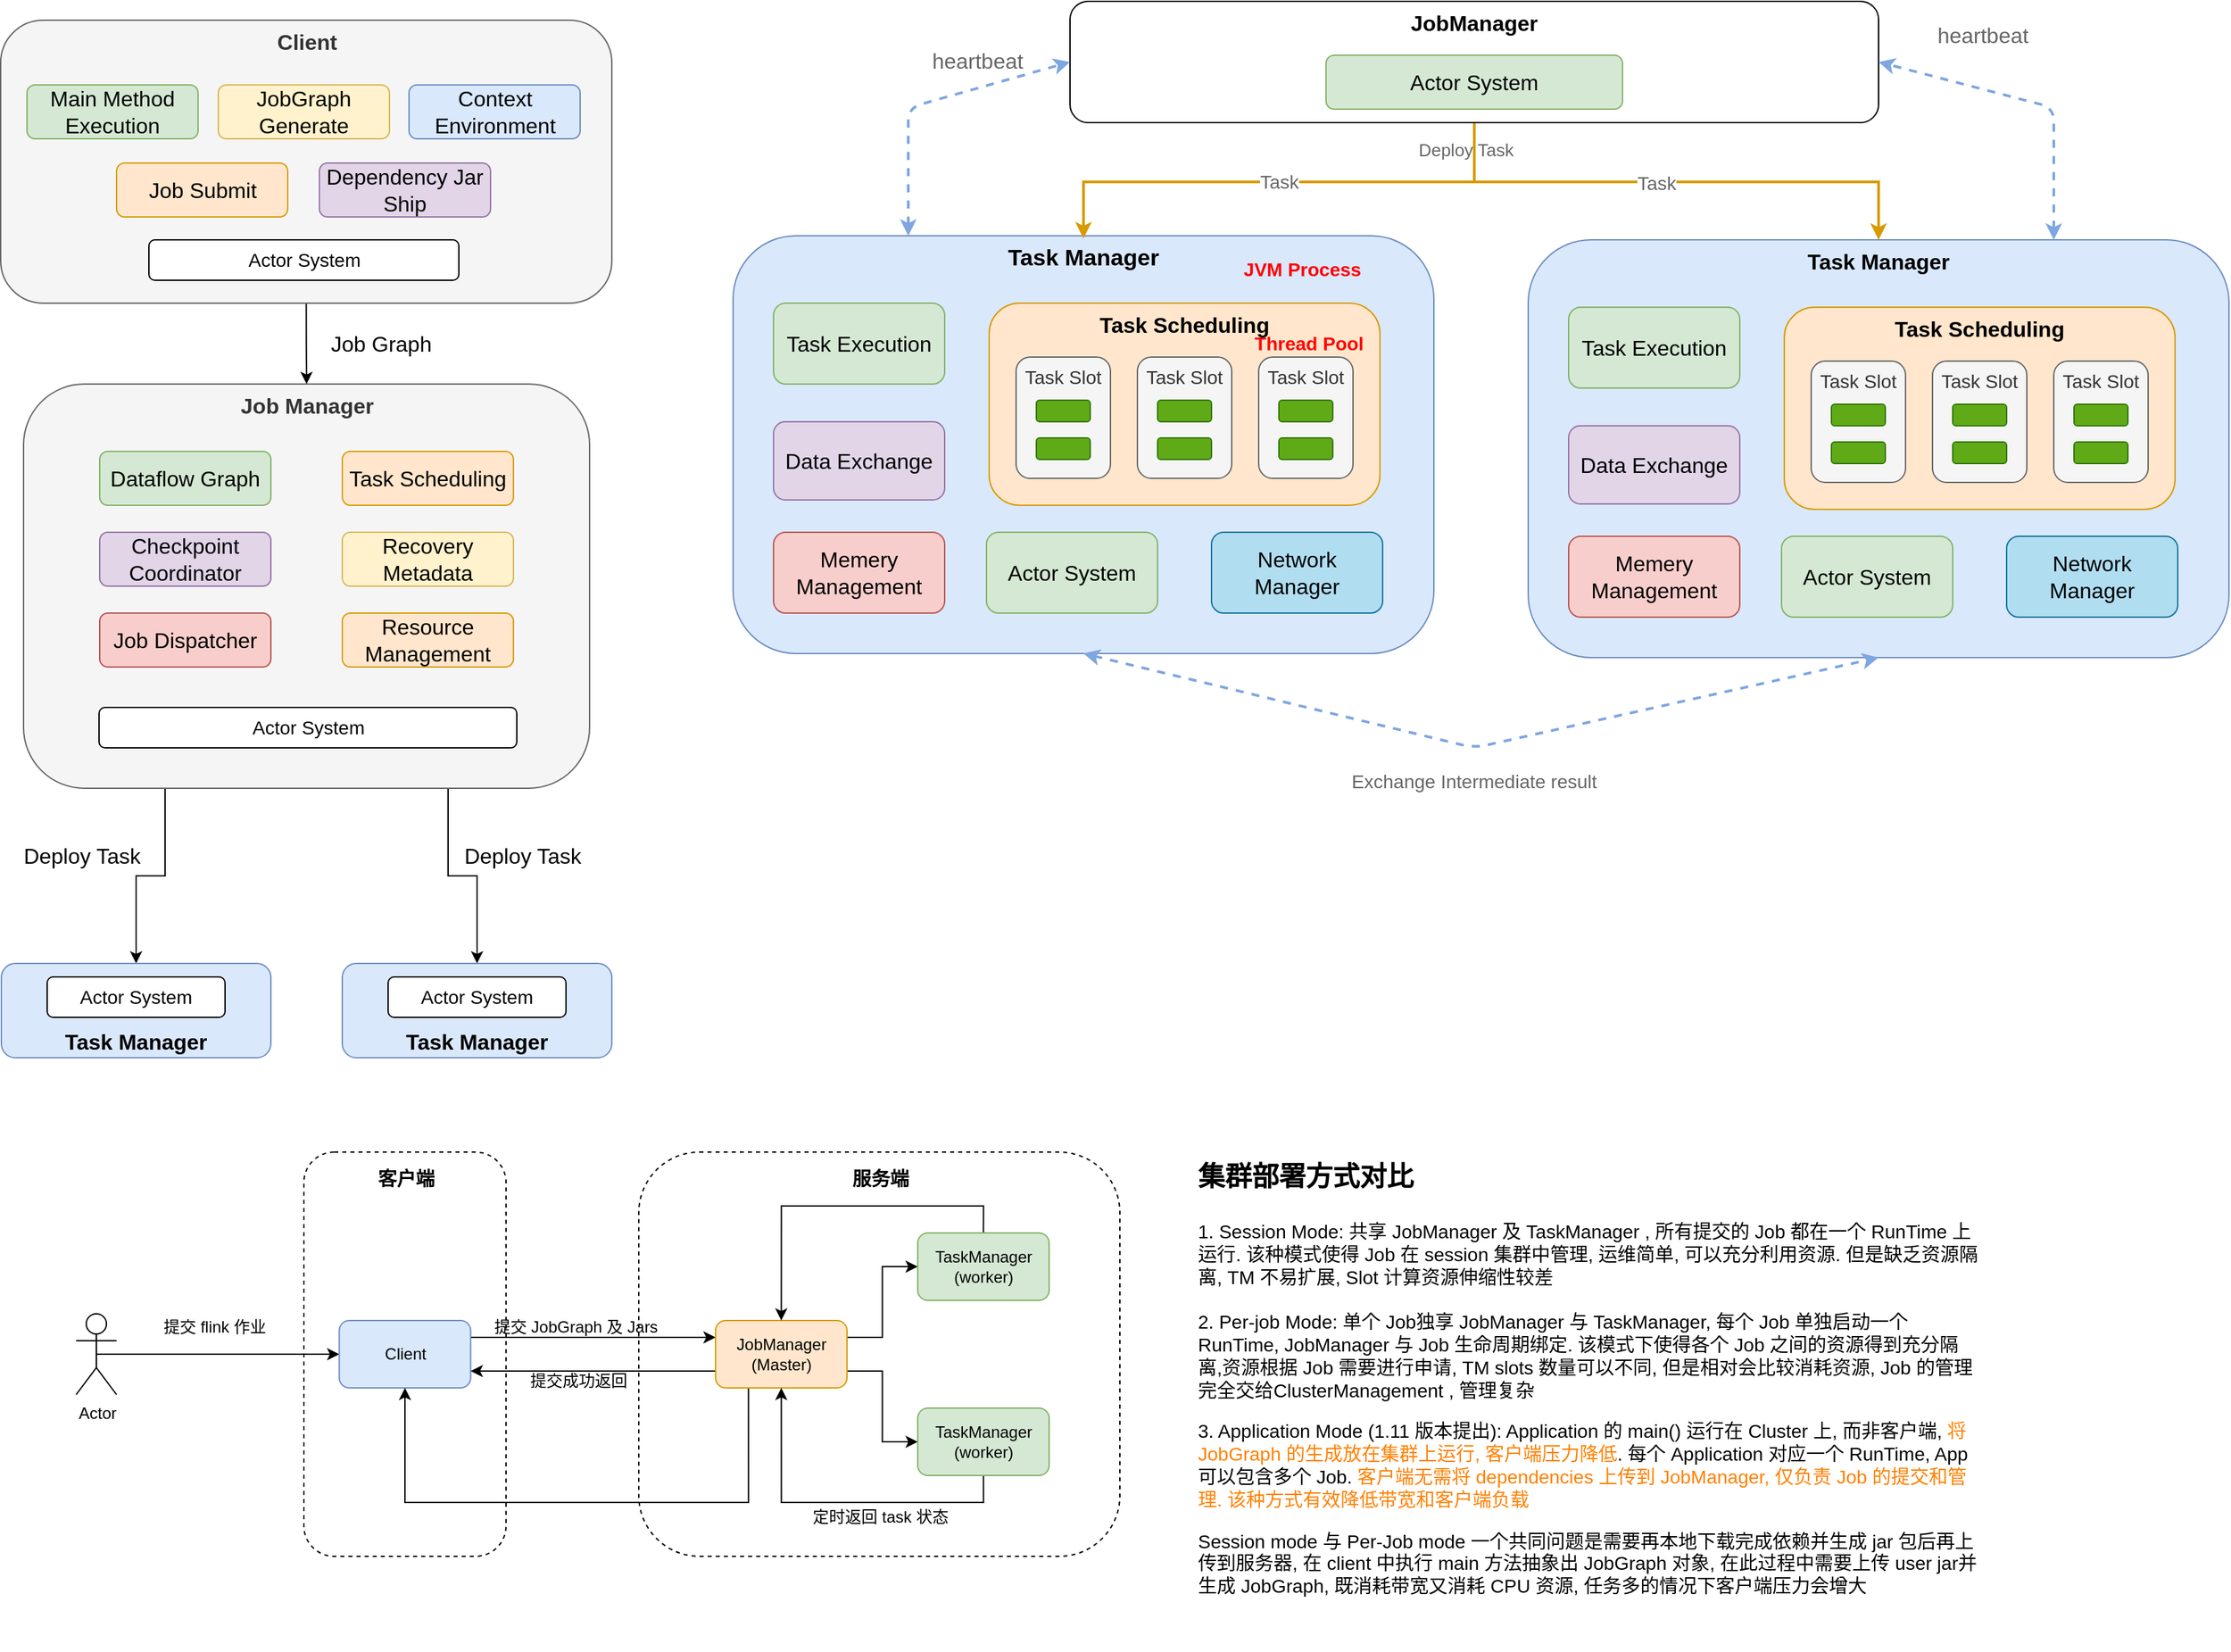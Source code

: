 <mxfile version="14.1.8" type="device" pages="3"><diagram id="SDveA9efIdS8y6Z3bIXn" name="Page-1"><mxGraphModel dx="786" dy="625" grid="1" gridSize="10" guides="1" tooltips="1" connect="1" arrows="1" fold="1" page="1" pageScale="1" pageWidth="827" pageHeight="1169" math="0" shadow="0"><root><mxCell id="0"/><mxCell id="1" parent="0"/><mxCell id="LvzCnKggb3w1FG4Q0IK1-7" value="" style="whiteSpace=wrap;html=1;rounded=1;dashed=1;" vertex="1" parent="1"><mxGeometry x="540" y="860" width="357" height="300" as="geometry"/></mxCell><mxCell id="LvzCnKggb3w1FG4Q0IK1-6" value="" style="whiteSpace=wrap;html=1;rounded=1;dashed=1;" vertex="1" parent="1"><mxGeometry x="291.5" y="860" width="150" height="300" as="geometry"/></mxCell><mxCell id="I_TGFrH33rZZs5FY5V3y-12" style="edgeStyle=orthogonalEdgeStyle;rounded=0;orthogonalLoop=1;jettySize=auto;html=1;exitX=0.5;exitY=1;exitDx=0;exitDy=0;entryX=0.5;entryY=0;entryDx=0;entryDy=0;fontSize=16;" parent="1" source="I_TGFrH33rZZs5FY5V3y-1" target="I_TGFrH33rZZs5FY5V3y-2" edge="1"><mxGeometry relative="1" as="geometry"/></mxCell><mxCell id="I_TGFrH33rZZs5FY5V3y-1" value="Client" style="rounded=1;whiteSpace=wrap;html=1;verticalAlign=top;fontSize=16;fontStyle=1;fillColor=#f5f5f5;strokeColor=#666666;fontColor=#333333;" parent="1" vertex="1"><mxGeometry x="66.5" y="20" width="453.5" height="210" as="geometry"/></mxCell><mxCell id="I_TGFrH33rZZs5FY5V3y-14" style="edgeStyle=orthogonalEdgeStyle;rounded=0;orthogonalLoop=1;jettySize=auto;html=1;exitX=0.25;exitY=1;exitDx=0;exitDy=0;entryX=0.5;entryY=0;entryDx=0;entryDy=0;fontSize=16;" parent="1" source="I_TGFrH33rZZs5FY5V3y-2" target="I_TGFrH33rZZs5FY5V3y-3" edge="1"><mxGeometry relative="1" as="geometry"/></mxCell><mxCell id="I_TGFrH33rZZs5FY5V3y-18" style="edgeStyle=orthogonalEdgeStyle;rounded=0;orthogonalLoop=1;jettySize=auto;html=1;exitX=0.75;exitY=1;exitDx=0;exitDy=0;entryX=0.5;entryY=0;entryDx=0;entryDy=0;fontSize=16;" parent="1" source="I_TGFrH33rZZs5FY5V3y-2" target="I_TGFrH33rZZs5FY5V3y-16" edge="1"><mxGeometry relative="1" as="geometry"/></mxCell><mxCell id="I_TGFrH33rZZs5FY5V3y-2" value="Job Manager" style="rounded=1;whiteSpace=wrap;html=1;fontSize=16;verticalAlign=top;fontStyle=1;fillColor=#f5f5f5;strokeColor=#666666;fontColor=#333333;" parent="1" vertex="1"><mxGeometry x="83.5" y="290" width="420" height="300" as="geometry"/></mxCell><mxCell id="I_TGFrH33rZZs5FY5V3y-3" value="Task Manager" style="rounded=1;whiteSpace=wrap;html=1;fontSize=16;verticalAlign=bottom;fontStyle=1;fillColor=#dae8fc;strokeColor=#6c8ebf;" parent="1" vertex="1"><mxGeometry x="67" y="720" width="200" height="70" as="geometry"/></mxCell><mxCell id="I_TGFrH33rZZs5FY5V3y-4" value="Actor System" style="rounded=1;whiteSpace=wrap;html=1;fontSize=14;" parent="1" vertex="1"><mxGeometry x="176.5" y="183" width="230" height="30" as="geometry"/></mxCell><mxCell id="I_TGFrH33rZZs5FY5V3y-5" value="Actor System" style="rounded=1;whiteSpace=wrap;html=1;fontSize=14;" parent="1" vertex="1"><mxGeometry x="139.5" y="530" width="310" height="30" as="geometry"/></mxCell><mxCell id="I_TGFrH33rZZs5FY5V3y-6" value="Dataflow Graph" style="rounded=1;whiteSpace=wrap;html=1;fontSize=16;fillColor=#d5e8d4;strokeColor=#82b366;" parent="1" vertex="1"><mxGeometry x="140" y="340" width="127" height="40" as="geometry"/></mxCell><mxCell id="I_TGFrH33rZZs5FY5V3y-7" value="Task Scheduling" style="rounded=1;whiteSpace=wrap;html=1;fontSize=16;fillColor=#ffe6cc;strokeColor=#d79b00;" parent="1" vertex="1"><mxGeometry x="320" y="340" width="127" height="40" as="geometry"/></mxCell><mxCell id="I_TGFrH33rZZs5FY5V3y-8" value="Checkpoint Coordinator" style="rounded=1;whiteSpace=wrap;html=1;fontSize=16;fillColor=#e1d5e7;strokeColor=#9673a6;" parent="1" vertex="1"><mxGeometry x="140" y="400" width="127" height="40" as="geometry"/></mxCell><mxCell id="I_TGFrH33rZZs5FY5V3y-9" value="Recovery Metadata" style="rounded=1;whiteSpace=wrap;html=1;fontSize=16;fillColor=#fff2cc;strokeColor=#d6b656;" parent="1" vertex="1"><mxGeometry x="320" y="400" width="127" height="40" as="geometry"/></mxCell><mxCell id="I_TGFrH33rZZs5FY5V3y-10" value="Resource Management" style="rounded=1;whiteSpace=wrap;html=1;fontSize=16;fillColor=#ffe6cc;strokeColor=#d79b00;" parent="1" vertex="1"><mxGeometry x="320" y="460" width="127" height="40" as="geometry"/></mxCell><mxCell id="I_TGFrH33rZZs5FY5V3y-11" value="Job Dispatcher" style="rounded=1;whiteSpace=wrap;html=1;fontSize=16;fillColor=#f8cecc;strokeColor=#b85450;" parent="1" vertex="1"><mxGeometry x="140" y="460" width="127" height="40" as="geometry"/></mxCell><mxCell id="I_TGFrH33rZZs5FY5V3y-13" value="Job Graph" style="text;html=1;strokeColor=none;fillColor=none;align=center;verticalAlign=middle;whiteSpace=wrap;rounded=0;fontSize=16;" parent="1" vertex="1"><mxGeometry x="303.5" y="250" width="90" height="20" as="geometry"/></mxCell><mxCell id="I_TGFrH33rZZs5FY5V3y-15" value="Actor System" style="rounded=1;whiteSpace=wrap;html=1;fontSize=14;" parent="1" vertex="1"><mxGeometry x="101" y="730" width="132" height="30" as="geometry"/></mxCell><mxCell id="I_TGFrH33rZZs5FY5V3y-16" value="Task Manager" style="rounded=1;whiteSpace=wrap;html=1;fontSize=16;verticalAlign=bottom;fontStyle=1;fillColor=#dae8fc;strokeColor=#6c8ebf;" parent="1" vertex="1"><mxGeometry x="320" y="720" width="200" height="70" as="geometry"/></mxCell><mxCell id="I_TGFrH33rZZs5FY5V3y-17" value="Actor System" style="rounded=1;whiteSpace=wrap;html=1;fontSize=14;" parent="1" vertex="1"><mxGeometry x="354" y="730" width="132" height="30" as="geometry"/></mxCell><mxCell id="I_TGFrH33rZZs5FY5V3y-19" value="Deploy Task" style="text;html=1;strokeColor=none;fillColor=none;align=center;verticalAlign=middle;whiteSpace=wrap;rounded=0;fontSize=16;" parent="1" vertex="1"><mxGeometry x="67" y="630" width="120" height="20" as="geometry"/></mxCell><mxCell id="I_TGFrH33rZZs5FY5V3y-20" value="Deploy Task" style="text;html=1;strokeColor=none;fillColor=none;align=center;verticalAlign=middle;whiteSpace=wrap;rounded=0;fontSize=16;" parent="1" vertex="1"><mxGeometry x="393.5" y="630" width="120" height="20" as="geometry"/></mxCell><mxCell id="I_TGFrH33rZZs5FY5V3y-21" value="Task Manager" style="rounded=1;whiteSpace=wrap;html=1;fontSize=17;verticalAlign=top;fontStyle=1;fillColor=#dae8fc;strokeColor=#6c8ebf;" parent="1" vertex="1"><mxGeometry x="610" y="180" width="520" height="310" as="geometry"/></mxCell><mxCell id="I_TGFrH33rZZs5FY5V3y-22" value="Task Execution" style="rounded=1;whiteSpace=wrap;html=1;fontSize=16;fillColor=#d5e8d4;strokeColor=#82b366;" parent="1" vertex="1"><mxGeometry x="640" y="230" width="127" height="60" as="geometry"/></mxCell><mxCell id="I_TGFrH33rZZs5FY5V3y-23" value="Data Exchange" style="rounded=1;whiteSpace=wrap;html=1;fontSize=16;fillColor=#e1d5e7;strokeColor=#9673a6;" parent="1" vertex="1"><mxGeometry x="640" y="318" width="127" height="58" as="geometry"/></mxCell><mxCell id="I_TGFrH33rZZs5FY5V3y-24" value="Memery Management" style="rounded=1;whiteSpace=wrap;html=1;fontSize=16;fillColor=#f8cecc;strokeColor=#b85450;" parent="1" vertex="1"><mxGeometry x="640" y="400" width="127" height="60" as="geometry"/></mxCell><mxCell id="I_TGFrH33rZZs5FY5V3y-25" value="Actor System" style="rounded=1;whiteSpace=wrap;html=1;fontSize=16;fillColor=#d5e8d4;strokeColor=#82b366;" parent="1" vertex="1"><mxGeometry x="798" y="400" width="127" height="60" as="geometry"/></mxCell><mxCell id="I_TGFrH33rZZs5FY5V3y-26" value="Network Manager" style="rounded=1;whiteSpace=wrap;html=1;fontSize=16;fillColor=#b1ddf0;strokeColor=#10739e;" parent="1" vertex="1"><mxGeometry x="965" y="400" width="127" height="60" as="geometry"/></mxCell><mxCell id="I_TGFrH33rZZs5FY5V3y-27" value="Task Scheduling" style="rounded=1;whiteSpace=wrap;html=1;fontSize=16;fillColor=#ffe6cc;strokeColor=#d79b00;verticalAlign=top;fontStyle=1" parent="1" vertex="1"><mxGeometry x="800" y="230" width="290" height="150" as="geometry"/></mxCell><mxCell id="I_TGFrH33rZZs5FY5V3y-28" value="Task Slot" style="rounded=1;whiteSpace=wrap;html=1;fontSize=14;fillColor=#f5f5f5;strokeColor=#666666;verticalAlign=top;fontColor=#333333;" parent="1" vertex="1"><mxGeometry x="820" y="270" width="70" height="90" as="geometry"/></mxCell><mxCell id="I_TGFrH33rZZs5FY5V3y-30" value="" style="rounded=1;whiteSpace=wrap;html=1;fontSize=16;fillColor=#60a917;strokeColor=#2D7600;fontColor=#ffffff;" parent="1" vertex="1"><mxGeometry x="835" y="330" width="40" height="16" as="geometry"/></mxCell><mxCell id="I_TGFrH33rZZs5FY5V3y-31" value="" style="rounded=1;whiteSpace=wrap;html=1;fontSize=16;fillColor=#60a917;strokeColor=#2D7600;fontColor=#ffffff;" parent="1" vertex="1"><mxGeometry x="835" y="302" width="40" height="16" as="geometry"/></mxCell><mxCell id="I_TGFrH33rZZs5FY5V3y-38" value="Task Slot" style="rounded=1;whiteSpace=wrap;html=1;fontSize=14;fillColor=#f5f5f5;strokeColor=#666666;verticalAlign=top;fontColor=#333333;" parent="1" vertex="1"><mxGeometry x="910" y="270" width="70" height="90" as="geometry"/></mxCell><mxCell id="I_TGFrH33rZZs5FY5V3y-39" value="" style="rounded=1;whiteSpace=wrap;html=1;fontSize=16;fillColor=#60a917;strokeColor=#2D7600;fontColor=#ffffff;" parent="1" vertex="1"><mxGeometry x="925" y="330" width="40" height="16" as="geometry"/></mxCell><mxCell id="I_TGFrH33rZZs5FY5V3y-40" value="" style="rounded=1;whiteSpace=wrap;html=1;fontSize=16;fillColor=#60a917;strokeColor=#2D7600;fontColor=#ffffff;" parent="1" vertex="1"><mxGeometry x="925" y="302" width="40" height="16" as="geometry"/></mxCell><mxCell id="I_TGFrH33rZZs5FY5V3y-41" value="Task Slot" style="rounded=1;whiteSpace=wrap;html=1;fontSize=14;fillColor=#f5f5f5;strokeColor=#666666;verticalAlign=top;fontColor=#333333;" parent="1" vertex="1"><mxGeometry x="1000" y="270" width="70" height="90" as="geometry"/></mxCell><mxCell id="I_TGFrH33rZZs5FY5V3y-42" value="" style="rounded=1;whiteSpace=wrap;html=1;fontSize=16;fillColor=#60a917;strokeColor=#2D7600;fontColor=#ffffff;" parent="1" vertex="1"><mxGeometry x="1015" y="330" width="40" height="16" as="geometry"/></mxCell><mxCell id="I_TGFrH33rZZs5FY5V3y-43" value="" style="rounded=1;whiteSpace=wrap;html=1;fontSize=16;fillColor=#60a917;strokeColor=#2D7600;fontColor=#ffffff;" parent="1" vertex="1"><mxGeometry x="1015" y="302" width="40" height="16" as="geometry"/></mxCell><mxCell id="I_TGFrH33rZZs5FY5V3y-48" value="Task Manager" style="rounded=1;whiteSpace=wrap;html=1;fontSize=16;verticalAlign=top;fontStyle=1;fillColor=#dae8fc;strokeColor=#6c8ebf;" parent="1" vertex="1"><mxGeometry x="1200" y="183" width="520" height="310" as="geometry"/></mxCell><mxCell id="I_TGFrH33rZZs5FY5V3y-49" value="Task Execution" style="rounded=1;whiteSpace=wrap;html=1;fontSize=16;fillColor=#d5e8d4;strokeColor=#82b366;" parent="1" vertex="1"><mxGeometry x="1230" y="233" width="127" height="60" as="geometry"/></mxCell><mxCell id="I_TGFrH33rZZs5FY5V3y-50" value="Data Exchange" style="rounded=1;whiteSpace=wrap;html=1;fontSize=16;fillColor=#e1d5e7;strokeColor=#9673a6;" parent="1" vertex="1"><mxGeometry x="1230" y="321" width="127" height="58" as="geometry"/></mxCell><mxCell id="I_TGFrH33rZZs5FY5V3y-51" value="Memery Management" style="rounded=1;whiteSpace=wrap;html=1;fontSize=16;fillColor=#f8cecc;strokeColor=#b85450;" parent="1" vertex="1"><mxGeometry x="1230" y="403" width="127" height="60" as="geometry"/></mxCell><mxCell id="I_TGFrH33rZZs5FY5V3y-52" value="Actor System" style="rounded=1;whiteSpace=wrap;html=1;fontSize=16;fillColor=#d5e8d4;strokeColor=#82b366;" parent="1" vertex="1"><mxGeometry x="1388" y="403" width="127" height="60" as="geometry"/></mxCell><mxCell id="I_TGFrH33rZZs5FY5V3y-53" value="Network Manager" style="rounded=1;whiteSpace=wrap;html=1;fontSize=16;fillColor=#b1ddf0;strokeColor=#10739e;" parent="1" vertex="1"><mxGeometry x="1555" y="403" width="127" height="60" as="geometry"/></mxCell><mxCell id="I_TGFrH33rZZs5FY5V3y-54" value="Task Scheduling" style="rounded=1;whiteSpace=wrap;html=1;fontSize=16;fillColor=#ffe6cc;strokeColor=#d79b00;verticalAlign=top;fontStyle=1" parent="1" vertex="1"><mxGeometry x="1390" y="233" width="290" height="150" as="geometry"/></mxCell><mxCell id="I_TGFrH33rZZs5FY5V3y-55" value="Task Slot" style="rounded=1;whiteSpace=wrap;html=1;fontSize=14;fillColor=#f5f5f5;strokeColor=#666666;verticalAlign=top;fontColor=#333333;" parent="1" vertex="1"><mxGeometry x="1410" y="273" width="70" height="90" as="geometry"/></mxCell><mxCell id="I_TGFrH33rZZs5FY5V3y-56" value="" style="rounded=1;whiteSpace=wrap;html=1;fontSize=16;fillColor=#60a917;strokeColor=#2D7600;fontColor=#ffffff;" parent="1" vertex="1"><mxGeometry x="1425" y="333" width="40" height="16" as="geometry"/></mxCell><mxCell id="I_TGFrH33rZZs5FY5V3y-57" value="" style="rounded=1;whiteSpace=wrap;html=1;fontSize=16;fillColor=#60a917;strokeColor=#2D7600;fontColor=#ffffff;" parent="1" vertex="1"><mxGeometry x="1425" y="305" width="40" height="16" as="geometry"/></mxCell><mxCell id="I_TGFrH33rZZs5FY5V3y-58" value="Task Slot" style="rounded=1;whiteSpace=wrap;html=1;fontSize=14;fillColor=#f5f5f5;strokeColor=#666666;verticalAlign=top;fontColor=#333333;" parent="1" vertex="1"><mxGeometry x="1500" y="273" width="70" height="90" as="geometry"/></mxCell><mxCell id="I_TGFrH33rZZs5FY5V3y-59" value="" style="rounded=1;whiteSpace=wrap;html=1;fontSize=16;fillColor=#60a917;strokeColor=#2D7600;fontColor=#ffffff;" parent="1" vertex="1"><mxGeometry x="1515" y="333" width="40" height="16" as="geometry"/></mxCell><mxCell id="I_TGFrH33rZZs5FY5V3y-60" value="" style="rounded=1;whiteSpace=wrap;html=1;fontSize=16;fillColor=#60a917;strokeColor=#2D7600;fontColor=#ffffff;" parent="1" vertex="1"><mxGeometry x="1515" y="305" width="40" height="16" as="geometry"/></mxCell><mxCell id="I_TGFrH33rZZs5FY5V3y-61" value="Task Slot" style="rounded=1;whiteSpace=wrap;html=1;fontSize=14;fillColor=#f5f5f5;strokeColor=#666666;verticalAlign=top;fontColor=#333333;" parent="1" vertex="1"><mxGeometry x="1590" y="273" width="70" height="90" as="geometry"/></mxCell><mxCell id="I_TGFrH33rZZs5FY5V3y-62" value="" style="rounded=1;whiteSpace=wrap;html=1;fontSize=16;fillColor=#60a917;strokeColor=#2D7600;fontColor=#ffffff;" parent="1" vertex="1"><mxGeometry x="1605" y="333" width="40" height="16" as="geometry"/></mxCell><mxCell id="I_TGFrH33rZZs5FY5V3y-63" value="" style="rounded=1;whiteSpace=wrap;html=1;fontSize=16;fillColor=#60a917;strokeColor=#2D7600;fontColor=#ffffff;" parent="1" vertex="1"><mxGeometry x="1605" y="305" width="40" height="16" as="geometry"/></mxCell><mxCell id="I_TGFrH33rZZs5FY5V3y-64" value="JVM Process" style="text;html=1;strokeColor=none;fillColor=none;align=center;verticalAlign=middle;whiteSpace=wrap;rounded=0;fontSize=14;fontColor=#FF0000;fontStyle=1" parent="1" vertex="1"><mxGeometry x="975" y="195" width="115" height="20" as="geometry"/></mxCell><mxCell id="I_TGFrH33rZZs5FY5V3y-65" value="Thread Pool" style="text;html=1;strokeColor=none;fillColor=none;align=center;verticalAlign=middle;whiteSpace=wrap;rounded=0;fontSize=14;fontColor=#FF0000;fontStyle=1" parent="1" vertex="1"><mxGeometry x="980" y="250" width="115" height="20" as="geometry"/></mxCell><mxCell id="bsNJvbGx7QUeNBY6XiJD-8" value="Task" style="edgeStyle=orthogonalEdgeStyle;rounded=0;orthogonalLoop=1;jettySize=auto;html=1;exitX=0.5;exitY=1;exitDx=0;exitDy=0;entryX=0.5;entryY=0;entryDx=0;entryDy=0;strokeColor=#d79b00;strokeWidth=2;fontSize=14;fontColor=#666666;fillColor=#ffe6cc;" parent="1" edge="1"><mxGeometry relative="1" as="geometry"><mxPoint x="1160" y="98" as="sourcePoint"/><mxPoint x="870" y="182" as="targetPoint"/><Array as="points"><mxPoint x="1160" y="140"/><mxPoint x="870" y="140"/></Array></mxGeometry></mxCell><mxCell id="bsNJvbGx7QUeNBY6XiJD-9" style="edgeStyle=orthogonalEdgeStyle;rounded=0;orthogonalLoop=1;jettySize=auto;html=1;exitX=0.5;exitY=1;exitDx=0;exitDy=0;entryX=0.5;entryY=0;entryDx=0;entryDy=0;strokeColor=#d79b00;strokeWidth=2;fontSize=16;fontColor=#666666;fillColor=#ffe6cc;" parent="1" source="bsNJvbGx7QUeNBY6XiJD-1" target="I_TGFrH33rZZs5FY5V3y-48" edge="1"><mxGeometry relative="1" as="geometry"><Array as="points"><mxPoint x="1160" y="140"/><mxPoint x="1460" y="140"/></Array></mxGeometry></mxCell><mxCell id="bsNJvbGx7QUeNBY6XiJD-11" value="Task" style="edgeLabel;html=1;align=center;verticalAlign=middle;resizable=0;points=[];fontSize=14;fontColor=#666666;" parent="bsNJvbGx7QUeNBY6XiJD-9" vertex="1" connectable="0"><mxGeometry x="-0.083" relative="1" as="geometry"><mxPoint x="1" y="1" as="offset"/></mxGeometry></mxCell><mxCell id="bsNJvbGx7QUeNBY6XiJD-1" value="JobManager" style="rounded=1;whiteSpace=wrap;html=1;fontStyle=1;verticalAlign=top;fontSize=16;" parent="1" vertex="1"><mxGeometry x="860" y="6" width="600" height="90" as="geometry"/></mxCell><mxCell id="bsNJvbGx7QUeNBY6XiJD-2" value="Actor System" style="rounded=1;whiteSpace=wrap;html=1;fontSize=16;fillColor=#d5e8d4;strokeColor=#82b366;" parent="1" vertex="1"><mxGeometry x="1050" y="46" width="220" height="40" as="geometry"/></mxCell><mxCell id="bsNJvbGx7QUeNBY6XiJD-4" value="" style="endArrow=classic;startArrow=classic;html=1;fontSize=16;entryX=0;entryY=0.5;entryDx=0;entryDy=0;exitX=0.25;exitY=0;exitDx=0;exitDy=0;dashed=1;fillColor=#ffe6cc;strokeWidth=2;strokeColor=#7EA6E0;" parent="1" source="I_TGFrH33rZZs5FY5V3y-21" target="bsNJvbGx7QUeNBY6XiJD-1" edge="1"><mxGeometry width="50" height="50" relative="1" as="geometry"><mxPoint x="1070" y="250" as="sourcePoint"/><mxPoint x="1120" y="200" as="targetPoint"/><Array as="points"><mxPoint x="740" y="85"/></Array></mxGeometry></mxCell><mxCell id="bsNJvbGx7QUeNBY6XiJD-5" value="heartbeat" style="edgeLabel;html=1;align=center;verticalAlign=middle;resizable=0;points=[];fontSize=16;fontColor=#666666;" parent="bsNJvbGx7QUeNBY6XiJD-4" vertex="1" connectable="0"><mxGeometry x="0.312" relative="1" as="geometry"><mxPoint x="4" y="-22" as="offset"/></mxGeometry></mxCell><mxCell id="bsNJvbGx7QUeNBY6XiJD-6" value="" style="endArrow=classic;startArrow=classic;html=1;dashed=1;strokeColor=#7EA6E0;strokeWidth=2;fontSize=16;fontColor=#666666;entryX=1;entryY=0.5;entryDx=0;entryDy=0;exitX=0.75;exitY=0;exitDx=0;exitDy=0;" parent="1" source="I_TGFrH33rZZs5FY5V3y-48" target="bsNJvbGx7QUeNBY6XiJD-1" edge="1"><mxGeometry width="50" height="50" relative="1" as="geometry"><mxPoint x="1070" y="250" as="sourcePoint"/><mxPoint x="1120" y="200" as="targetPoint"/><Array as="points"><mxPoint x="1590" y="85"/></Array></mxGeometry></mxCell><mxCell id="bsNJvbGx7QUeNBY6XiJD-7" value="heartbeat" style="edgeLabel;html=1;align=center;verticalAlign=middle;resizable=0;points=[];fontSize=16;fontColor=#666666;" parent="1" vertex="1" connectable="0"><mxGeometry x="798" y="36" as="geometry"><mxPoint x="739" y="-5" as="offset"/></mxGeometry></mxCell><mxCell id="bsNJvbGx7QUeNBY6XiJD-10" value="Deploy Task" style="text;html=1;strokeColor=none;fillColor=none;align=center;verticalAlign=middle;whiteSpace=wrap;rounded=0;fontSize=13;fontColor=#666666;" parent="1" vertex="1"><mxGeometry x="1099" y="106" width="110" height="20" as="geometry"/></mxCell><mxCell id="bsNJvbGx7QUeNBY6XiJD-12" value="" style="endArrow=classic;startArrow=classic;html=1;strokeColor=#7EA6E0;strokeWidth=2;fontSize=14;fontColor=#666666;entryX=0.5;entryY=1;entryDx=0;entryDy=0;exitX=0.5;exitY=1;exitDx=0;exitDy=0;dashed=1;" parent="1" source="I_TGFrH33rZZs5FY5V3y-21" target="I_TGFrH33rZZs5FY5V3y-48" edge="1"><mxGeometry width="50" height="50" relative="1" as="geometry"><mxPoint x="1030" y="630" as="sourcePoint"/><mxPoint x="1080" y="580" as="targetPoint"/><Array as="points"><mxPoint x="1160" y="560"/></Array></mxGeometry></mxCell><mxCell id="bsNJvbGx7QUeNBY6XiJD-13" value="Exchange Intermediate result" style="text;html=1;strokeColor=none;fillColor=none;align=center;verticalAlign=middle;whiteSpace=wrap;rounded=0;fontSize=14;fontColor=#666666;" parent="1" vertex="1"><mxGeometry x="1060" y="575" width="200" height="20" as="geometry"/></mxCell><mxCell id="LvzCnKggb3w1FG4Q0IK1-8" style="edgeStyle=orthogonalEdgeStyle;rounded=0;orthogonalLoop=1;jettySize=auto;html=1;exitX=0.5;exitY=0.5;exitDx=0;exitDy=0;exitPerimeter=0;entryX=0;entryY=0.5;entryDx=0;entryDy=0;" edge="1" parent="1" source="LvzCnKggb3w1FG4Q0IK1-1" target="LvzCnKggb3w1FG4Q0IK1-2"><mxGeometry relative="1" as="geometry"/></mxCell><mxCell id="LvzCnKggb3w1FG4Q0IK1-1" value="Actor" style="shape=umlActor;verticalLabelPosition=bottom;verticalAlign=top;html=1;" vertex="1" parent="1"><mxGeometry x="122.5" y="980" width="30" height="60" as="geometry"/></mxCell><mxCell id="LvzCnKggb3w1FG4Q0IK1-10" style="edgeStyle=orthogonalEdgeStyle;rounded=0;orthogonalLoop=1;jettySize=auto;html=1;exitX=1;exitY=0.25;exitDx=0;exitDy=0;entryX=0;entryY=0.25;entryDx=0;entryDy=0;" edge="1" parent="1" source="LvzCnKggb3w1FG4Q0IK1-2" target="LvzCnKggb3w1FG4Q0IK1-3"><mxGeometry relative="1" as="geometry"/></mxCell><mxCell id="LvzCnKggb3w1FG4Q0IK1-2" value="Client" style="whiteSpace=wrap;html=1;rounded=1;fillColor=#dae8fc;strokeColor=#6c8ebf;" vertex="1" parent="1"><mxGeometry x="317.75" y="985" width="97.5" height="50" as="geometry"/></mxCell><mxCell id="LvzCnKggb3w1FG4Q0IK1-11" style="edgeStyle=orthogonalEdgeStyle;rounded=0;orthogonalLoop=1;jettySize=auto;html=1;exitX=0;exitY=0.75;exitDx=0;exitDy=0;entryX=1;entryY=0.75;entryDx=0;entryDy=0;" edge="1" parent="1" source="LvzCnKggb3w1FG4Q0IK1-3" target="LvzCnKggb3w1FG4Q0IK1-2"><mxGeometry relative="1" as="geometry"/></mxCell><mxCell id="LvzCnKggb3w1FG4Q0IK1-15" style="edgeStyle=orthogonalEdgeStyle;rounded=0;orthogonalLoop=1;jettySize=auto;html=1;exitX=0.25;exitY=1;exitDx=0;exitDy=0;entryX=0.5;entryY=1;entryDx=0;entryDy=0;" edge="1" parent="1" source="LvzCnKggb3w1FG4Q0IK1-3" target="LvzCnKggb3w1FG4Q0IK1-2"><mxGeometry relative="1" as="geometry"><Array as="points"><mxPoint x="621" y="1120"/><mxPoint x="367" y="1120"/></Array></mxGeometry></mxCell><mxCell id="LvzCnKggb3w1FG4Q0IK1-18" style="edgeStyle=orthogonalEdgeStyle;rounded=0;orthogonalLoop=1;jettySize=auto;html=1;exitX=1;exitY=0.25;exitDx=0;exitDy=0;entryX=0;entryY=0.5;entryDx=0;entryDy=0;" edge="1" parent="1" source="LvzCnKggb3w1FG4Q0IK1-3" target="LvzCnKggb3w1FG4Q0IK1-5"><mxGeometry relative="1" as="geometry"/></mxCell><mxCell id="LvzCnKggb3w1FG4Q0IK1-19" style="edgeStyle=orthogonalEdgeStyle;rounded=0;orthogonalLoop=1;jettySize=auto;html=1;exitX=1;exitY=0.75;exitDx=0;exitDy=0;entryX=0;entryY=0.5;entryDx=0;entryDy=0;" edge="1" parent="1" source="LvzCnKggb3w1FG4Q0IK1-3" target="LvzCnKggb3w1FG4Q0IK1-4"><mxGeometry relative="1" as="geometry"/></mxCell><mxCell id="LvzCnKggb3w1FG4Q0IK1-3" value="JobManager&lt;br&gt;(Master)" style="whiteSpace=wrap;html=1;rounded=1;fillColor=#ffe6cc;strokeColor=#d79b00;" vertex="1" parent="1"><mxGeometry x="597" y="985" width="97.5" height="50" as="geometry"/></mxCell><mxCell id="LvzCnKggb3w1FG4Q0IK1-17" style="edgeStyle=orthogonalEdgeStyle;rounded=0;orthogonalLoop=1;jettySize=auto;html=1;exitX=0.5;exitY=1;exitDx=0;exitDy=0;entryX=0.5;entryY=1;entryDx=0;entryDy=0;" edge="1" parent="1" source="LvzCnKggb3w1FG4Q0IK1-4" target="LvzCnKggb3w1FG4Q0IK1-3"><mxGeometry relative="1" as="geometry"/></mxCell><mxCell id="LvzCnKggb3w1FG4Q0IK1-4" value="TaskManager&lt;br&gt;(worker)" style="whiteSpace=wrap;html=1;rounded=1;fillColor=#d5e8d4;strokeColor=#82b366;" vertex="1" parent="1"><mxGeometry x="747" y="1050" width="97.5" height="50" as="geometry"/></mxCell><mxCell id="LvzCnKggb3w1FG4Q0IK1-16" style="edgeStyle=orthogonalEdgeStyle;rounded=0;orthogonalLoop=1;jettySize=auto;html=1;exitX=0.5;exitY=0;exitDx=0;exitDy=0;entryX=0.5;entryY=0;entryDx=0;entryDy=0;" edge="1" parent="1" source="LvzCnKggb3w1FG4Q0IK1-5" target="LvzCnKggb3w1FG4Q0IK1-3"><mxGeometry relative="1" as="geometry"/></mxCell><mxCell id="LvzCnKggb3w1FG4Q0IK1-5" value="TaskManager&lt;br&gt;(worker)" style="whiteSpace=wrap;html=1;rounded=1;fillColor=#d5e8d4;strokeColor=#82b366;" vertex="1" parent="1"><mxGeometry x="747" y="920" width="97.5" height="50" as="geometry"/></mxCell><mxCell id="LvzCnKggb3w1FG4Q0IK1-9" value="提交 flink 作业" style="text;html=1;align=center;verticalAlign=middle;resizable=0;points=[];autosize=1;" vertex="1" parent="1"><mxGeometry x="180" y="980" width="90" height="20" as="geometry"/></mxCell><mxCell id="LvzCnKggb3w1FG4Q0IK1-12" value="提交 JobGraph 及 Jars" style="text;html=1;align=center;verticalAlign=middle;resizable=0;points=[];autosize=1;" vertex="1" parent="1"><mxGeometry x="423" y="980" width="140" height="20" as="geometry"/></mxCell><mxCell id="LvzCnKggb3w1FG4Q0IK1-14" value="提交成功返回" style="text;html=1;align=center;verticalAlign=middle;resizable=0;points=[];autosize=1;" vertex="1" parent="1"><mxGeometry x="450" y="1020" width="90" height="20" as="geometry"/></mxCell><mxCell id="LvzCnKggb3w1FG4Q0IK1-20" value="客户端" style="text;html=1;align=center;verticalAlign=middle;resizable=0;points=[];autosize=1;fontSize=14;fontStyle=1" vertex="1" parent="1"><mxGeometry x="336.5" y="870" width="60" height="20" as="geometry"/></mxCell><mxCell id="LvzCnKggb3w1FG4Q0IK1-21" value="服务端" style="text;html=1;align=center;verticalAlign=middle;resizable=0;points=[];autosize=1;fontSize=14;fontStyle=1" vertex="1" parent="1"><mxGeometry x="688.5" y="870" width="60" height="20" as="geometry"/></mxCell><mxCell id="LvzCnKggb3w1FG4Q0IK1-22" value="定时返回 task 状态" style="text;html=1;align=center;verticalAlign=middle;resizable=0;points=[];autosize=1;" vertex="1" parent="1"><mxGeometry x="658.5" y="1121" width="120" height="20" as="geometry"/></mxCell><mxCell id="LvzCnKggb3w1FG4Q0IK1-23" value="Main Method Execution" style="rounded=1;whiteSpace=wrap;html=1;fontSize=16;fillColor=#d5e8d4;strokeColor=#82b366;" vertex="1" parent="1"><mxGeometry x="86" y="68" width="127" height="40" as="geometry"/></mxCell><mxCell id="LvzCnKggb3w1FG4Q0IK1-24" value="JobGraph Generate" style="rounded=1;whiteSpace=wrap;html=1;fontSize=16;fillColor=#fff2cc;strokeColor=#d6b656;" vertex="1" parent="1"><mxGeometry x="228" y="68" width="127" height="40" as="geometry"/></mxCell><mxCell id="LvzCnKggb3w1FG4Q0IK1-25" value="Context Environment" style="rounded=1;whiteSpace=wrap;html=1;fontSize=16;fillColor=#dae8fc;strokeColor=#6c8ebf;" vertex="1" parent="1"><mxGeometry x="369.5" y="68" width="127" height="40" as="geometry"/></mxCell><mxCell id="LvzCnKggb3w1FG4Q0IK1-26" value="Job Submit" style="rounded=1;whiteSpace=wrap;html=1;fontSize=16;fillColor=#ffe6cc;strokeColor=#d79b00;" vertex="1" parent="1"><mxGeometry x="152.5" y="126" width="127" height="40" as="geometry"/></mxCell><mxCell id="LvzCnKggb3w1FG4Q0IK1-27" value="Dependency Jar Ship" style="rounded=1;whiteSpace=wrap;html=1;fontSize=16;fillColor=#e1d5e7;strokeColor=#9673a6;" vertex="1" parent="1"><mxGeometry x="303" y="126" width="127" height="40" as="geometry"/></mxCell><mxCell id="AqDCKI62Tox803oeqVd--1" value="&lt;h1&gt;&lt;span style=&quot;font-size: 20px&quot;&gt;集群部署方式对比&lt;/span&gt;&lt;/h1&gt;&lt;p&gt;1. Session Mode: 共享 JobManager 及 TaskManager , 所有提交的 Job 都在一个 RunTime 上运行. 该种模式使得 Job 在 session 集群中管理, 运维简单, 可以充分利用资源. 但是缺乏资源隔离, TM 不易扩展, Slot 计算资源伸缩性较差&lt;br&gt;&lt;br&gt;2. Per-job Mode: 单个 Job独享 JobManager 与 TaskManager, 每个 Job 单独启动一个 RunTime, JobManager 与 Job 生命周期绑定. 该模式下使得各个 Job 之间的资源得到充分隔离,资源根据 Job 需要进行申请, TM slots 数量可以不同, 但是相对会比较消耗资源, Job 的管理完全交给ClusterManagement , 管理复杂&lt;/p&gt;&lt;p&gt;3. Application Mode (1.11 版本提出): Application 的 main() 运行在 Cluster 上, 而非客户端, &lt;font color=&quot;#ff8000&quot;&gt;将JobGraph 的生成放在集群上运行, 客户端压力降低&lt;/font&gt;. 每个 Application 对应一个 RunTime, App 可以包含多个 Job. &lt;font color=&quot;#ff8000&quot;&gt;客户端无需将 dependencies 上传到 JobManager, 仅负责 Job 的提交和管理. 该种方式有效降低带宽和客户端负载&lt;/font&gt;&lt;/p&gt;&lt;p&gt;Session mode 与 Per-Job mode 一个共同问题是需要再本地下载完成依赖并生成 jar 包后再上传到服务器, 在 client 中执行 main 方法抽象出 JobGraph 对象, 在此过程中&lt;span&gt;需要上传 user jar并生成 JobGraph, 既消耗带宽又消耗 CPU 资源, 任务多的情况下客户端压力会增大&lt;/span&gt;&lt;/p&gt;" style="text;html=1;strokeColor=none;fillColor=none;spacing=5;spacingTop=-20;whiteSpace=wrap;overflow=hidden;rounded=0;dashed=1;fontSize=14;" vertex="1" parent="1"><mxGeometry x="950" y="850" width="590" height="380" as="geometry"/></mxCell></root></mxGraphModel></diagram><diagram id="L2yIcVWqExJYlD31GJrs" name="QA"><mxGraphModel dx="786" dy="625" grid="1" gridSize="10" guides="1" tooltips="1" connect="1" arrows="1" fold="1" page="1" pageScale="1" pageWidth="827" pageHeight="1169" math="0" shadow="0"><root><mxCell id="0"/><mxCell id="1" parent="0"/><mxCell id="0L6vDF7dLQWWtfnHq_HV-1" value="&lt;h1&gt;&lt;font style=&quot;font-size: 18px;&quot;&gt;Flink 流处理为什么需要网络流控？&lt;/font&gt;&lt;/h1&gt;&lt;p&gt;&lt;font style=&quot;font-size: 15px;&quot;&gt;https://juejin.cn/post/6844903955831455752&lt;/font&gt;&lt;/p&gt;" style="text;html=1;strokeColor=none;fillColor=none;spacing=5;spacingTop=-20;whiteSpace=wrap;overflow=hidden;rounded=0;" parent="1" vertex="1"><mxGeometry x="50" y="170" width="410" height="80" as="geometry"/></mxCell></root></mxGraphModel></diagram><diagram id="IRVJp_NVWQLjZ1lISfdl" name="Page-3"><mxGraphModel dx="786" dy="625" grid="1" gridSize="10" guides="1" tooltips="1" connect="1" arrows="1" fold="1" page="1" pageScale="1" pageWidth="850" pageHeight="1100" math="0" shadow="0"><root><mxCell id="-nchzEupPRIo_pLdqsOT-0"/><mxCell id="-nchzEupPRIo_pLdqsOT-1" parent="-nchzEupPRIo_pLdqsOT-0"/></root></mxGraphModel></diagram></mxfile>